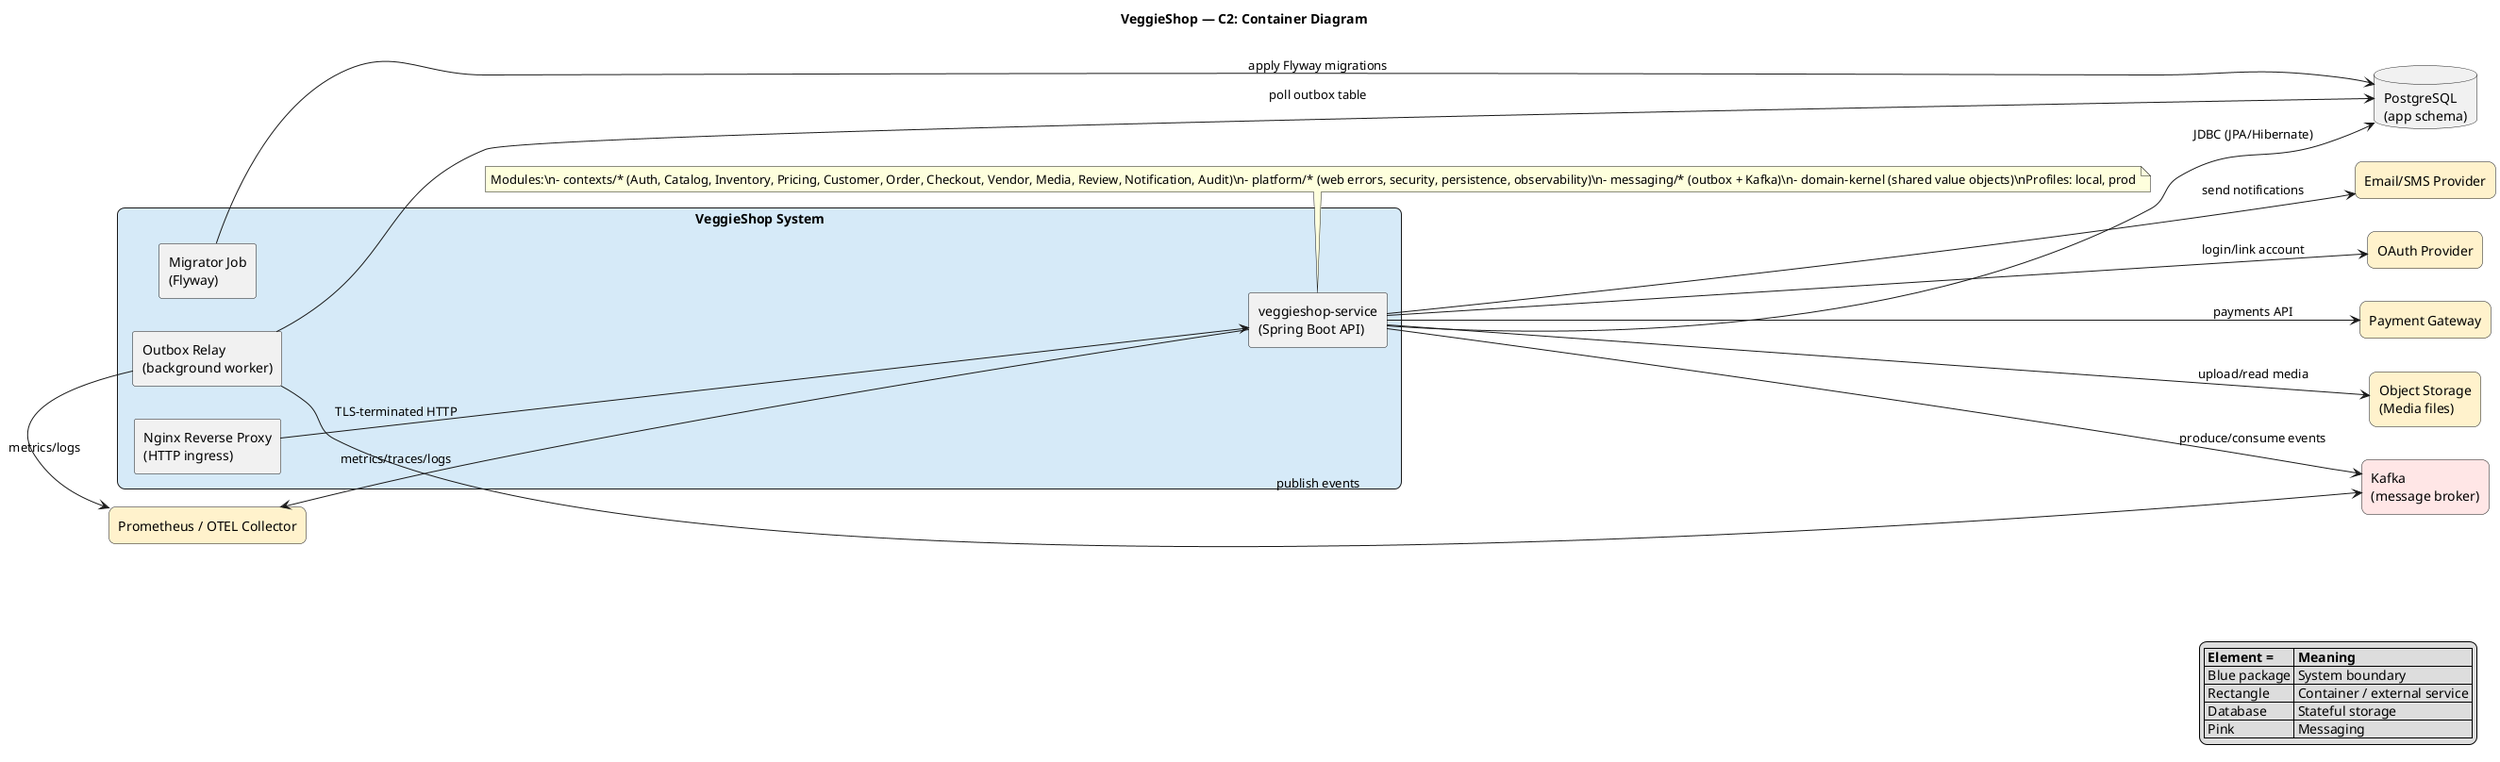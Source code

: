 @startuml C2-container
title VeggieShop — C2: Container Diagram

skinparam shadowing false
skinparam componentStyle rectangle
skinparam packageStyle rectangle
skinparam rectangle {
  RoundCorner 15
}
left to right direction

' Boundary
package "VeggieShop System" #D6EAF8 {
  [Nginx Reverse Proxy\n(HTTP ingress)] as Nginx
  [veggieshop-service\n(Spring Boot API)] as Api
  [Outbox Relay\n(background worker)] as Relay
  [Migrator Job\n(Flyway)] as Migrator
}

' Data & infra
database "PostgreSQL\n(app schema)" as PG
rectangle "Kafka\n(message broker)" as Kafka #FFE6E6
rectangle "Object Storage\n(Media files)" as S3 #FFF2CC
rectangle "Email/SMS Provider" as Comm #FFF2CC
rectangle "OAuth Provider" as OAuth #FFF2CC
rectangle "Payment Gateway" as Pay #FFF2CC
rectangle "Prometheus / OTEL Collector" as Obs #FFF2CC

' Flows
Nginx --> Api : TLS-terminated HTTP
Api --> PG : JDBC (JPA/Hibernate)
Api --> Kafka : produce/consume events
Relay --> PG : poll outbox table
Relay --> Kafka : publish events
Api --> S3 : upload/read media
Api --> Comm : send notifications
Api --> OAuth : login/link account
Api --> Pay : payments API
Obs <- Api : metrics/traces/logs
Obs <- Relay : metrics/logs
Migrator --> PG : apply Flyway migrations

' Notes
note bottom of Api
  Modules:\n- contexts/* (Auth, Catalog, Inventory, Pricing, Customer, Order, Checkout, Vendor, Media, Review, Notification, Audit)\n- platform/* (web errors, security, persistence, observability)\n- messaging/* (outbox + Kafka)\n- domain-kernel (shared value objects)\nProfiles: local, prod
end note

legend right
  |= Element =|= Meaning |
  | Blue package | System boundary |
  | Rectangle | Container / external service |
  | Database | Stateful storage |
  | Pink | Messaging |
endlegend
@enduml
